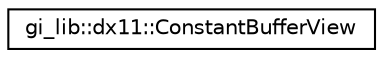 digraph "Graphical Class Hierarchy"
{
  edge [fontname="Helvetica",fontsize="10",labelfontname="Helvetica",labelfontsize="10"];
  node [fontname="Helvetica",fontsize="10",shape=record];
  rankdir="LR";
  Node1 [label="gi_lib::dx11::ConstantBufferView",height=0.2,width=0.4,color="black", fillcolor="white", style="filled",URL="$classgi__lib_1_1dx11_1_1_constant_buffer_view.html",tooltip="Wraps a constant buffer with a resource. "];
}
